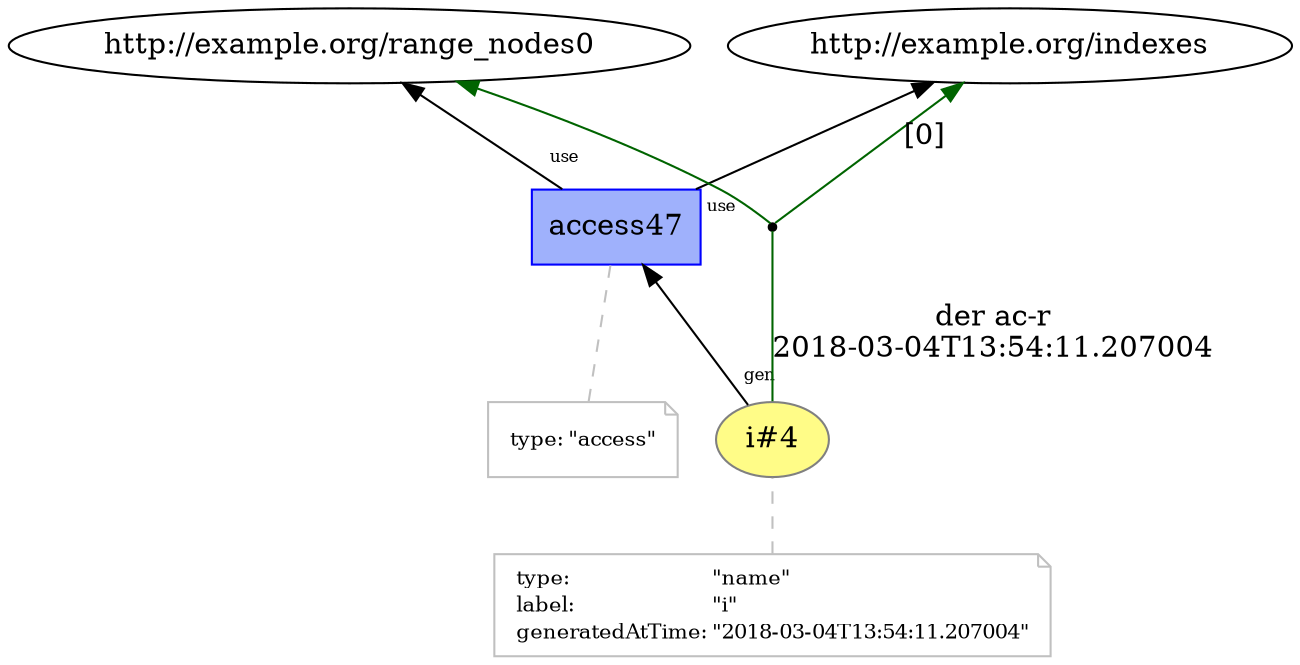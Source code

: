 digraph "PROV" { size="16,12"; rankdir="BT";
"http://example.org/i#4" [fillcolor="#FFFC87",color="#808080",style="filled",label="i#4",URL="http://example.org/i#4"]
"-attrs0" [color="gray",shape="note",fontsize="10",fontcolor="black",label=<<TABLE cellpadding="0" border="0">
	<TR>
	    <TD align="left">type:</TD>
	    <TD align="left">&quot;name&quot;</TD>
	</TR>
	<TR>
	    <TD align="left">label:</TD>
	    <TD align="left">&quot;i&quot;</TD>
	</TR>
	<TR>
	    <TD align="left">generatedAtTime:</TD>
	    <TD align="left">&quot;2018-03-04T13:54:11.207004&quot;</TD>
	</TR>
</TABLE>>]
"-attrs0" -> "http://example.org/i#4" [color="gray",style="dashed",arrowhead="none"]
"http://example.org/access47" [fillcolor="#9FB1FC",color="#0000FF",shape="polygon",sides="4",style="filled",label="access47",URL="http://example.org/access47"]
"-attrs1" [color="gray",shape="note",fontsize="10",fontcolor="black",label=<<TABLE cellpadding="0" border="0">
	<TR>
	    <TD align="left">type:</TD>
	    <TD align="left">&quot;access&quot;</TD>
	</TR>
</TABLE>>]
"-attrs1" -> "http://example.org/access47" [color="gray",style="dashed",arrowhead="none"]
"http://example.org/access47" -> "http://example.org/range_nodes0" [labelfontsize="8",labeldistance="1.5",labelangle="60.0",rotation="20",taillabel="use"]
"bn0" [shape="point",label=""]
"http://example.org/i#4" -> "bn0" [arrowhead="none",color="darkgreen",label="der ac-r
2018-03-04T13:54:11.207004"]
"bn0" -> "http://example.org/indexes" [labelfontsize="8",labeldistance="1.5",color="darkgreen",labelangle="60.0",rotation="20",label="[0]"]
"bn0" -> "http://example.org/range_nodes0" [color="darkgreen"]
"http://example.org/i#4" -> "http://example.org/access47" [labelfontsize="8",labeldistance="1.5",labelangle="60.0",rotation="20",taillabel="gen"]
"http://example.org/access47" -> "http://example.org/indexes" [labelfontsize="8",labeldistance="1.5",labelangle="60.0",rotation="20",taillabel="use"]
}